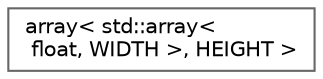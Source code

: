 digraph "Graphical Class Hierarchy"
{
 // LATEX_PDF_SIZE
  bgcolor="transparent";
  edge [fontname=Helvetica,fontsize=10,labelfontname=Helvetica,labelfontsize=10];
  node [fontname=Helvetica,fontsize=10,shape=box,height=0.2,width=0.4];
  rankdir="LR";
  Node0 [id="Node000000",label="array\< std::array\<\l float, WIDTH \>, HEIGHT \>",height=0.2,width=0.4,color="grey40", fillcolor="white", style="filled",URL="$classstd_1_1array_3_01std_1_1array_3_01float_00_01WIDTH_01_4_00_01HEIGHT_01_4.html",tooltip=" "];
}
